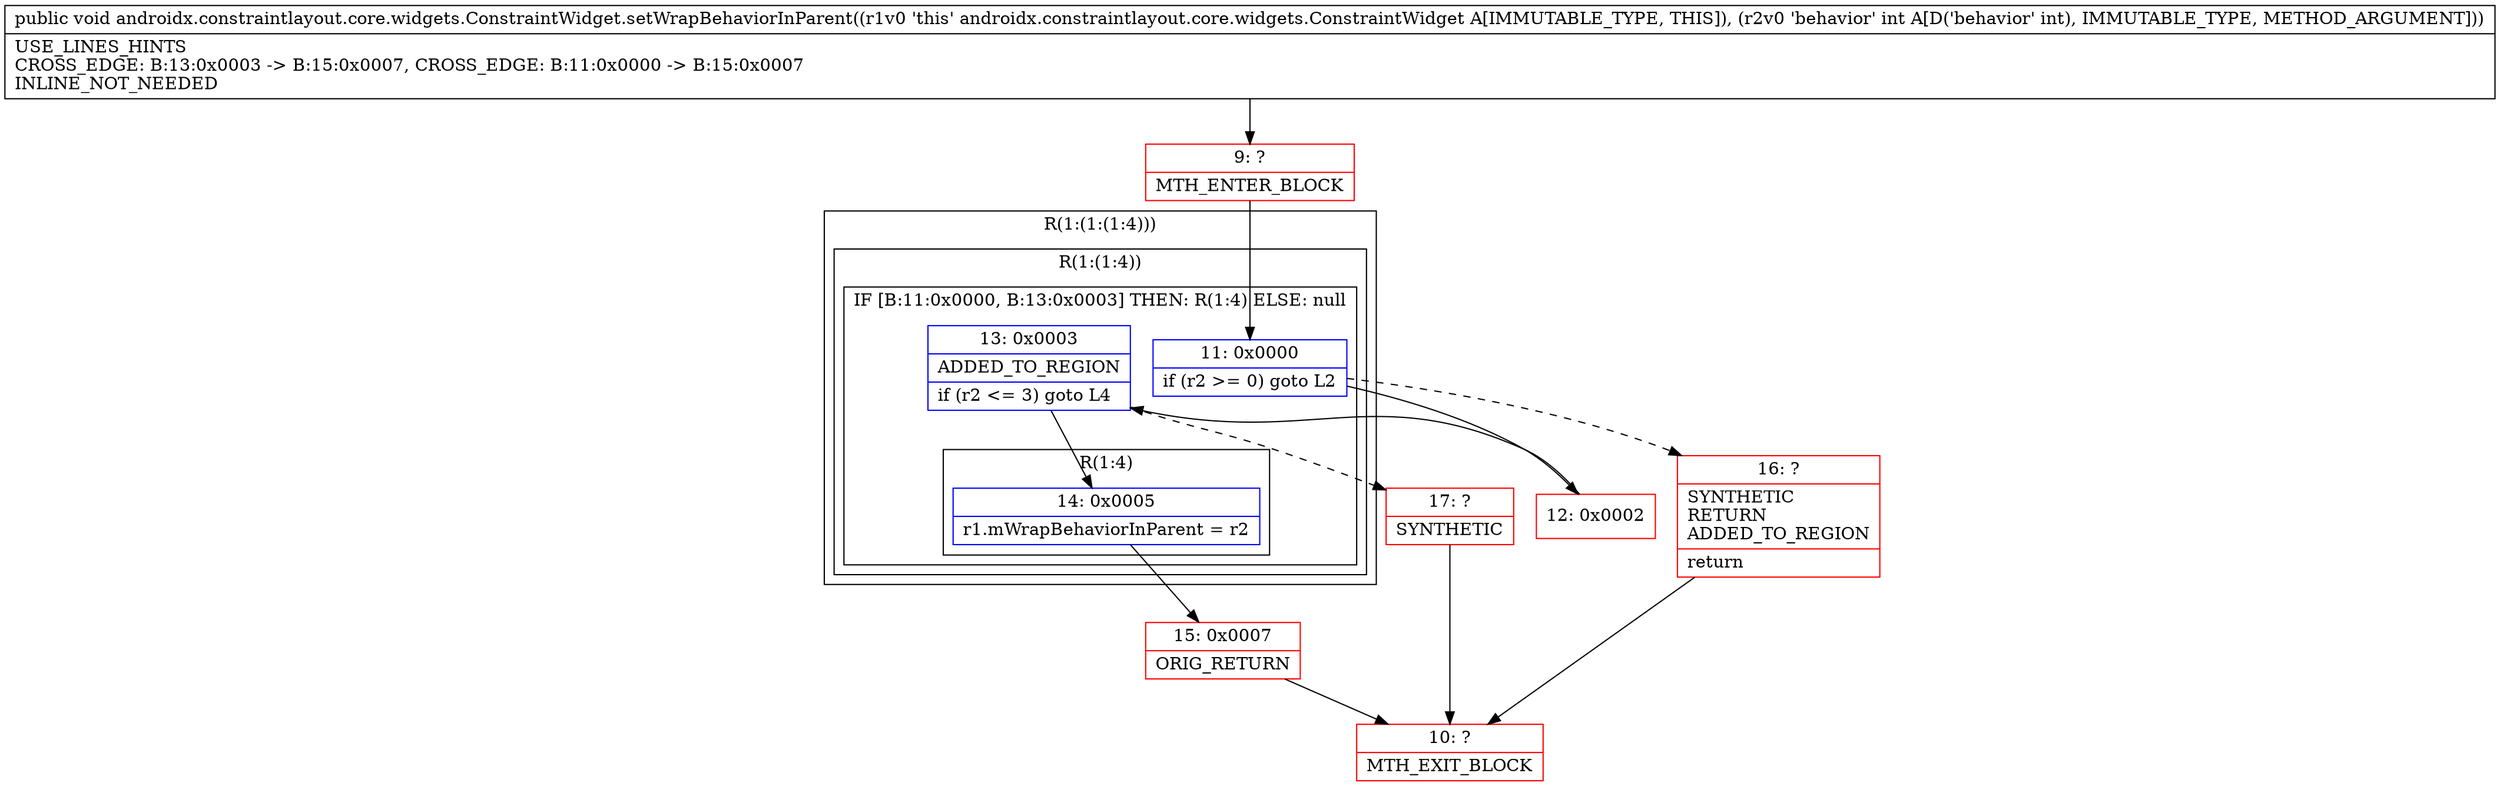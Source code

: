 digraph "CFG forandroidx.constraintlayout.core.widgets.ConstraintWidget.setWrapBehaviorInParent(I)V" {
subgraph cluster_Region_947806153 {
label = "R(1:(1:(1:4)))";
node [shape=record,color=blue];
subgraph cluster_Region_1697078914 {
label = "R(1:(1:4))";
node [shape=record,color=blue];
subgraph cluster_IfRegion_400688275 {
label = "IF [B:11:0x0000, B:13:0x0003] THEN: R(1:4) ELSE: null";
node [shape=record,color=blue];
Node_11 [shape=record,label="{11\:\ 0x0000|if (r2 \>= 0) goto L2\l}"];
Node_13 [shape=record,label="{13\:\ 0x0003|ADDED_TO_REGION\l|if (r2 \<= 3) goto L4\l}"];
subgraph cluster_Region_45832396 {
label = "R(1:4)";
node [shape=record,color=blue];
Node_14 [shape=record,label="{14\:\ 0x0005|r1.mWrapBehaviorInParent = r2\l}"];
}
}
}
}
Node_9 [shape=record,color=red,label="{9\:\ ?|MTH_ENTER_BLOCK\l}"];
Node_12 [shape=record,color=red,label="{12\:\ 0x0002}"];
Node_15 [shape=record,color=red,label="{15\:\ 0x0007|ORIG_RETURN\l}"];
Node_10 [shape=record,color=red,label="{10\:\ ?|MTH_EXIT_BLOCK\l}"];
Node_17 [shape=record,color=red,label="{17\:\ ?|SYNTHETIC\l}"];
Node_16 [shape=record,color=red,label="{16\:\ ?|SYNTHETIC\lRETURN\lADDED_TO_REGION\l|return\l}"];
MethodNode[shape=record,label="{public void androidx.constraintlayout.core.widgets.ConstraintWidget.setWrapBehaviorInParent((r1v0 'this' androidx.constraintlayout.core.widgets.ConstraintWidget A[IMMUTABLE_TYPE, THIS]), (r2v0 'behavior' int A[D('behavior' int), IMMUTABLE_TYPE, METHOD_ARGUMENT]))  | USE_LINES_HINTS\lCROSS_EDGE: B:13:0x0003 \-\> B:15:0x0007, CROSS_EDGE: B:11:0x0000 \-\> B:15:0x0007\lINLINE_NOT_NEEDED\l}"];
MethodNode -> Node_9;Node_11 -> Node_12;
Node_11 -> Node_16[style=dashed];
Node_13 -> Node_14;
Node_13 -> Node_17[style=dashed];
Node_14 -> Node_15;
Node_9 -> Node_11;
Node_12 -> Node_13;
Node_15 -> Node_10;
Node_17 -> Node_10;
Node_16 -> Node_10;
}

